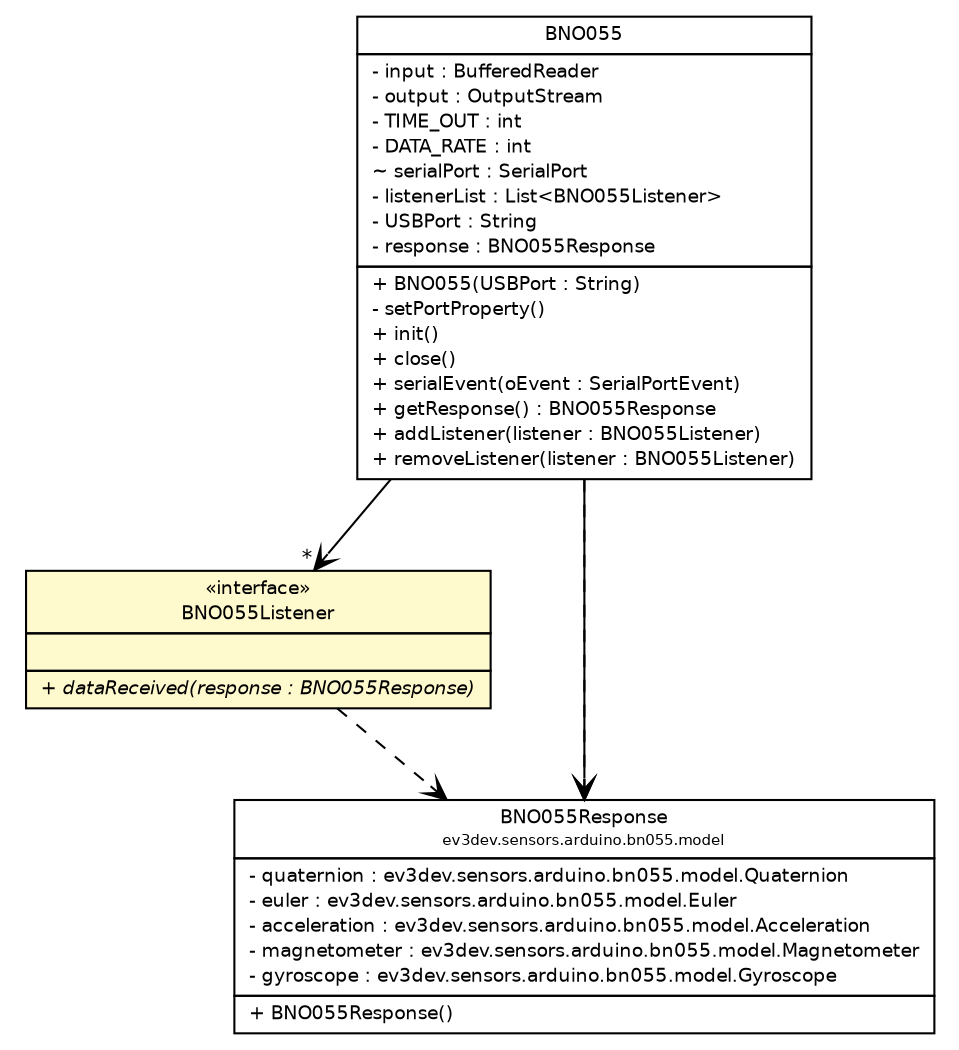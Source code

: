 #!/usr/local/bin/dot
#
# Class diagram 
# Generated by UMLGraph version R5_6-24-gf6e263 (http://www.umlgraph.org/)
#

digraph G {
	edge [fontname="Helvetica",fontsize=10,labelfontname="Helvetica",labelfontsize=10];
	node [fontname="Helvetica",fontsize=10,shape=plaintext];
	nodesep=0.25;
	ranksep=0.5;
	// ev3dev.sensors.arduino.bn055.BNO055
	c471 [label=<<table title="ev3dev.sensors.arduino.bn055.BNO055" border="0" cellborder="1" cellspacing="0" cellpadding="2" port="p" href="./BNO055.html">
		<tr><td><table border="0" cellspacing="0" cellpadding="1">
<tr><td align="center" balign="center"> BNO055 </td></tr>
		</table></td></tr>
		<tr><td><table border="0" cellspacing="0" cellpadding="1">
<tr><td align="left" balign="left"> - input : BufferedReader </td></tr>
<tr><td align="left" balign="left"> - output : OutputStream </td></tr>
<tr><td align="left" balign="left"> - TIME_OUT : int </td></tr>
<tr><td align="left" balign="left"> - DATA_RATE : int </td></tr>
<tr><td align="left" balign="left"> ~ serialPort : SerialPort </td></tr>
<tr><td align="left" balign="left"> - listenerList : List&lt;BNO055Listener&gt; </td></tr>
<tr><td align="left" balign="left"> - USBPort : String </td></tr>
<tr><td align="left" balign="left"> - response : BNO055Response </td></tr>
		</table></td></tr>
		<tr><td><table border="0" cellspacing="0" cellpadding="1">
<tr><td align="left" balign="left"> + BNO055(USBPort : String) </td></tr>
<tr><td align="left" balign="left"> - setPortProperty() </td></tr>
<tr><td align="left" balign="left"> + init() </td></tr>
<tr><td align="left" balign="left"> + close() </td></tr>
<tr><td align="left" balign="left"> + serialEvent(oEvent : SerialPortEvent) </td></tr>
<tr><td align="left" balign="left"> + getResponse() : BNO055Response </td></tr>
<tr><td align="left" balign="left"> + addListener(listener : BNO055Listener) </td></tr>
<tr><td align="left" balign="left"> + removeListener(listener : BNO055Listener) </td></tr>
		</table></td></tr>
		</table>>, URL="./BNO055.html", fontname="Helvetica", fontcolor="black", fontsize=9.0];
	// ev3dev.sensors.arduino.bn055.BNO055Listener
	c473 [label=<<table title="ev3dev.sensors.arduino.bn055.BNO055Listener" border="0" cellborder="1" cellspacing="0" cellpadding="2" port="p" bgcolor="lemonChiffon" href="./BNO055Listener.html">
		<tr><td><table border="0" cellspacing="0" cellpadding="1">
<tr><td align="center" balign="center"> &#171;interface&#187; </td></tr>
<tr><td align="center" balign="center"> BNO055Listener </td></tr>
		</table></td></tr>
		<tr><td><table border="0" cellspacing="0" cellpadding="1">
<tr><td align="left" balign="left">  </td></tr>
		</table></td></tr>
		<tr><td><table border="0" cellspacing="0" cellpadding="1">
<tr><td align="left" balign="left"><font face="Helvetica-Oblique" point-size="9.0"> + dataReceived(response : BNO055Response) </font></td></tr>
		</table></td></tr>
		</table>>, URL="./BNO055Listener.html", fontname="Helvetica", fontcolor="black", fontsize=9.0];
	// ev3dev.sensors.arduino.bn055.model.BNO055Response
	c475 [label=<<table title="ev3dev.sensors.arduino.bn055.model.BNO055Response" border="0" cellborder="1" cellspacing="0" cellpadding="2" port="p" href="./model/BNO055Response.html">
		<tr><td><table border="0" cellspacing="0" cellpadding="1">
<tr><td align="center" balign="center"> BNO055Response </td></tr>
<tr><td align="center" balign="center"><font point-size="7.0"> ev3dev.sensors.arduino.bn055.model </font></td></tr>
		</table></td></tr>
		<tr><td><table border="0" cellspacing="0" cellpadding="1">
<tr><td align="left" balign="left"> - quaternion : ev3dev.sensors.arduino.bn055.model.Quaternion </td></tr>
<tr><td align="left" balign="left"> - euler : ev3dev.sensors.arduino.bn055.model.Euler </td></tr>
<tr><td align="left" balign="left"> - acceleration : ev3dev.sensors.arduino.bn055.model.Acceleration </td></tr>
<tr><td align="left" balign="left"> - magnetometer : ev3dev.sensors.arduino.bn055.model.Magnetometer </td></tr>
<tr><td align="left" balign="left"> - gyroscope : ev3dev.sensors.arduino.bn055.model.Gyroscope </td></tr>
		</table></td></tr>
		<tr><td><table border="0" cellspacing="0" cellpadding="1">
<tr><td align="left" balign="left"> + BNO055Response() </td></tr>
		</table></td></tr>
		</table>>, URL="./model/BNO055Response.html", fontname="Helvetica", fontcolor="black", fontsize=9.0];
	// ev3dev.sensors.arduino.bn055.BNO055 NAVASSOC ev3dev.sensors.arduino.bn055.BNO055Listener
	c471:p -> c473:p [taillabel="", label="", headlabel="*", fontname="Helvetica", fontcolor="black", fontsize=10.0, color="black", arrowhead=open];
	// ev3dev.sensors.arduino.bn055.BNO055 NAVASSOC ev3dev.sensors.arduino.bn055.model.BNO055Response
	c471:p -> c475:p [taillabel="", label="", headlabel="", fontname="Helvetica", fontcolor="black", fontsize=10.0, color="black", arrowhead=open];
	// ev3dev.sensors.arduino.bn055.BNO055 DEPEND ev3dev.sensors.arduino.bn055.model.BNO055Response
	c471:p -> c475:p [taillabel="", label="", headlabel="", fontname="Helvetica", fontcolor="black", fontsize=10.0, color="black", arrowhead=open, style=dashed];
	// ev3dev.sensors.arduino.bn055.BNO055Listener DEPEND ev3dev.sensors.arduino.bn055.model.BNO055Response
	c473:p -> c475:p [taillabel="", label="", headlabel="", fontname="Helvetica", fontcolor="black", fontsize=10.0, color="black", arrowhead=open, style=dashed];
}

